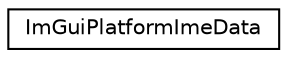 digraph "Graphical Class Hierarchy"
{
 // LATEX_PDF_SIZE
  edge [fontname="Helvetica",fontsize="10",labelfontname="Helvetica",labelfontsize="10"];
  node [fontname="Helvetica",fontsize="10",shape=record];
  rankdir="LR";
  Node0 [label="ImGuiPlatformImeData",height=0.2,width=0.4,color="black", fillcolor="white", style="filled",URL="$struct_im_gui_platform_ime_data.html",tooltip=" "];
}
